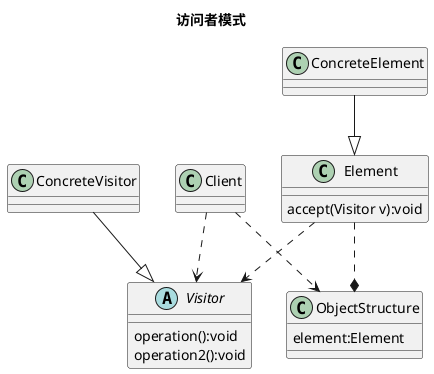 @startuml
title:访问者模式
abstract class Visitor{
    operation():void
    operation2():void
}

class ConcreteVisitor{

}
ConcreteVisitor --|> Visitor
class Element{
    accept(Visitor v):void
}
Element ..> Visitor
class ConcreteElement{

}
ConcreteElement --|> Element

class ObjectStructure{
    element:Element
}

Element ..* ObjectStructure


class Client
Client ..> Visitor
Client ..> ObjectStructure
@enduml